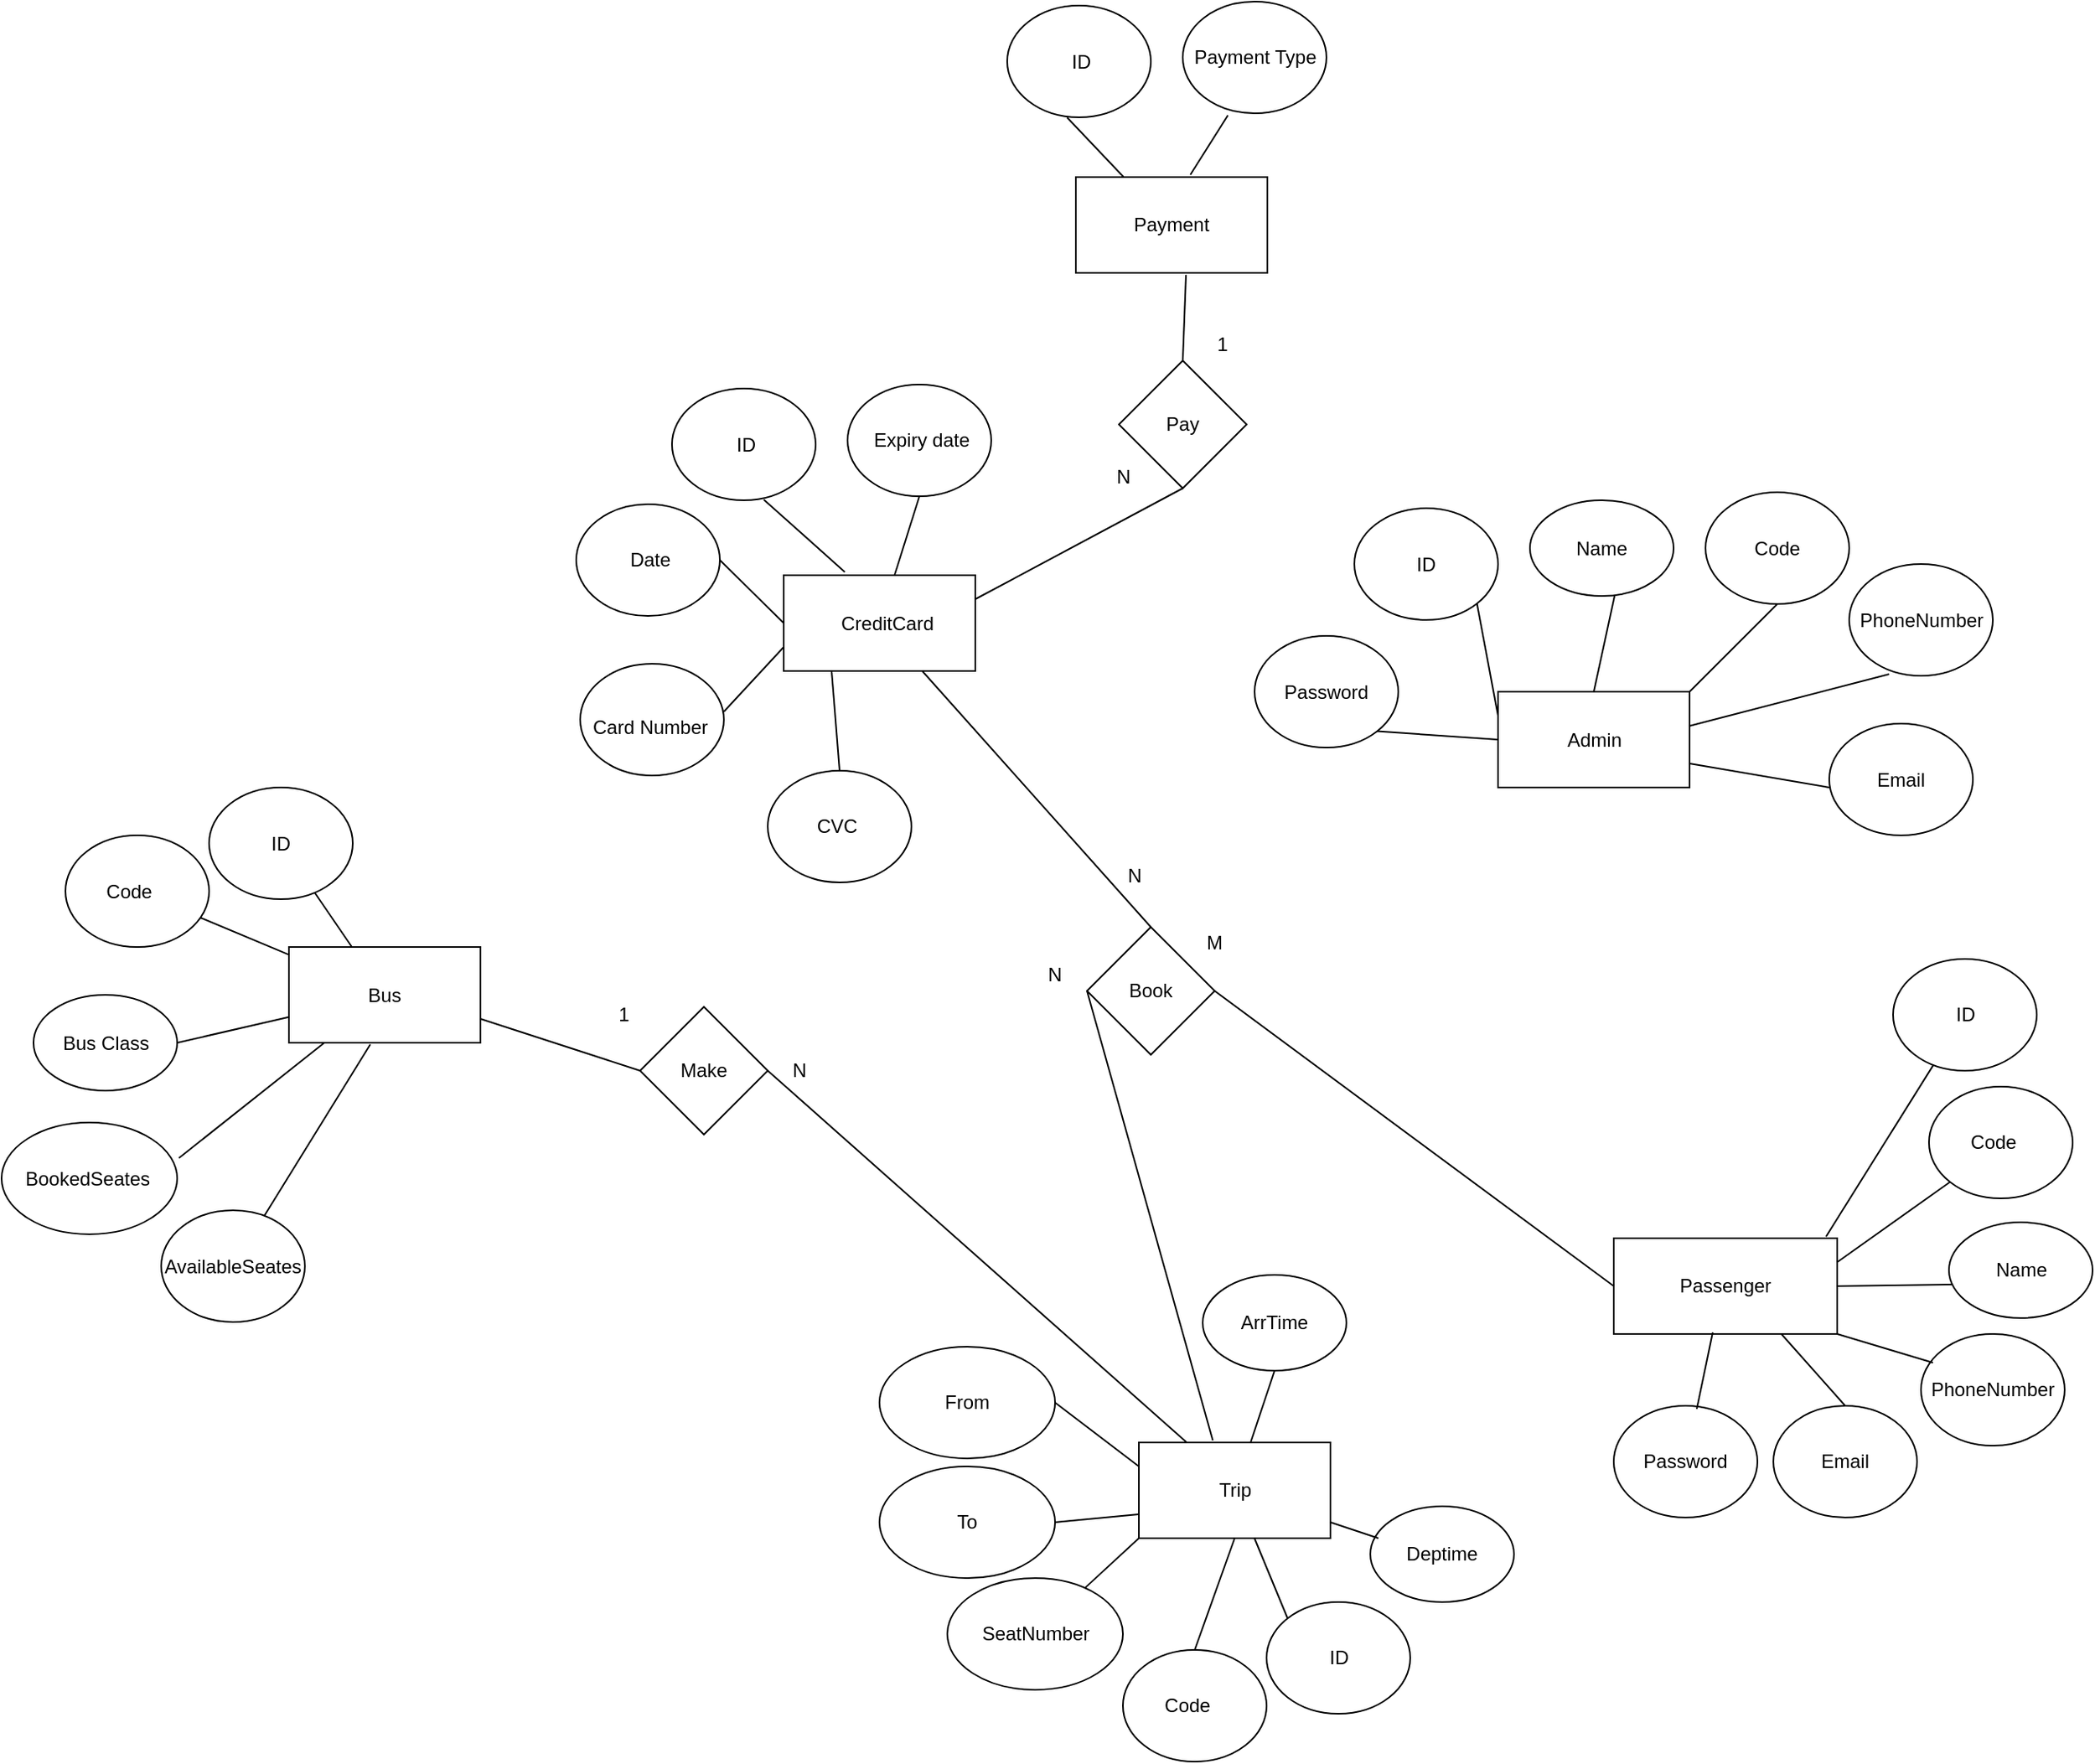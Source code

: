 <mxfile version="14.9.6" type="device"><diagram id="R2lEEEUBdFMjLlhIrx00" name="Page-1"><mxGraphModel dx="2660" dy="2443" grid="1" gridSize="10" guides="1" tooltips="1" connect="1" arrows="1" fold="1" page="1" pageScale="1" pageWidth="850" pageHeight="1100" math="0" shadow="0" extFonts="Permanent Marker^https://fonts.googleapis.com/css?family=Permanent+Marker"><root><mxCell id="0"/><mxCell id="1" parent="0"/><mxCell id="9mJFr_73BweaD-JybxM--1" value="" style="rounded=0;whiteSpace=wrap;html=1;" parent="1" vertex="1"><mxGeometry x="767.5" y="62.5" width="120" height="60" as="geometry"/></mxCell><mxCell id="9mJFr_73BweaD-JybxM--2" value="" style="rounded=0;whiteSpace=wrap;html=1;" parent="1" vertex="1"><mxGeometry x="10" y="222.5" width="120" height="60" as="geometry"/></mxCell><mxCell id="9mJFr_73BweaD-JybxM--4" value="" style="rounded=0;whiteSpace=wrap;html=1;" parent="1" vertex="1"><mxGeometry x="840" y="405" width="140" height="60" as="geometry"/></mxCell><mxCell id="9mJFr_73BweaD-JybxM--5" value="" style="rounded=0;whiteSpace=wrap;html=1;" parent="1" vertex="1"><mxGeometry x="542.5" y="533" width="120" height="60" as="geometry"/></mxCell><mxCell id="9mJFr_73BweaD-JybxM--6" value="Bus&lt;br&gt;" style="text;html=1;strokeColor=none;fillColor=none;align=center;verticalAlign=middle;whiteSpace=wrap;rounded=0;" parent="1" vertex="1"><mxGeometry x="50" y="242.5" width="40" height="20" as="geometry"/></mxCell><mxCell id="9mJFr_73BweaD-JybxM--7" value="Passenger&lt;br&gt;" style="text;html=1;strokeColor=none;fillColor=none;align=center;verticalAlign=middle;whiteSpace=wrap;rounded=0;" parent="1" vertex="1"><mxGeometry x="890" y="425" width="40" height="20" as="geometry"/></mxCell><mxCell id="9mJFr_73BweaD-JybxM--8" value="Admin&lt;br&gt;" style="text;html=1;strokeColor=none;fillColor=none;align=center;verticalAlign=middle;whiteSpace=wrap;rounded=0;" parent="1" vertex="1"><mxGeometry x="807.5" y="82.5" width="40" height="20" as="geometry"/></mxCell><mxCell id="9mJFr_73BweaD-JybxM--11" value="" style="ellipse;whiteSpace=wrap;html=1;" parent="1" vertex="1"><mxGeometry x="-170" y="332.5" width="110" height="70" as="geometry"/></mxCell><mxCell id="9mJFr_73BweaD-JybxM--13" value="" style="ellipse;whiteSpace=wrap;html=1;" parent="1" vertex="1"><mxGeometry x="-150" y="252.5" width="90" height="60" as="geometry"/></mxCell><mxCell id="9mJFr_73BweaD-JybxM--15" value="" style="ellipse;whiteSpace=wrap;html=1;" parent="1" vertex="1"><mxGeometry x="-130" y="152.5" width="90" height="70" as="geometry"/></mxCell><mxCell id="9mJFr_73BweaD-JybxM--16" value="" style="ellipse;whiteSpace=wrap;html=1;" parent="1" vertex="1"><mxGeometry x="-40" y="122.5" width="90" height="70" as="geometry"/></mxCell><mxCell id="9mJFr_73BweaD-JybxM--17" value="ID" style="text;html=1;strokeColor=none;fillColor=none;align=center;verticalAlign=middle;whiteSpace=wrap;rounded=0;" parent="1" vertex="1"><mxGeometry x="-15" y="147.5" width="40" height="20" as="geometry"/></mxCell><mxCell id="9mJFr_73BweaD-JybxM--18" value="Code" style="text;html=1;strokeColor=none;fillColor=none;align=center;verticalAlign=middle;whiteSpace=wrap;rounded=0;" parent="1" vertex="1"><mxGeometry x="-110" y="177.5" width="40" height="20" as="geometry"/></mxCell><mxCell id="9mJFr_73BweaD-JybxM--19" value="Bus Class" style="text;html=1;strokeColor=none;fillColor=none;align=center;verticalAlign=middle;whiteSpace=wrap;rounded=0;" parent="1" vertex="1"><mxGeometry x="-137.5" y="272.5" width="65" height="20" as="geometry"/></mxCell><mxCell id="9mJFr_73BweaD-JybxM--20" value="BookedSeates" style="text;html=1;strokeColor=none;fillColor=none;align=center;verticalAlign=middle;whiteSpace=wrap;rounded=0;" parent="1" vertex="1"><mxGeometry x="-161" y="357.5" width="90" height="20" as="geometry"/></mxCell><mxCell id="9mJFr_73BweaD-JybxM--24" value="" style="ellipse;whiteSpace=wrap;html=1;" parent="1" vertex="1"><mxGeometry x="-70" y="387.5" width="90" height="70" as="geometry"/></mxCell><mxCell id="9mJFr_73BweaD-JybxM--25" value="AvailableSeates" style="text;html=1;strokeColor=none;fillColor=none;align=center;verticalAlign=middle;whiteSpace=wrap;rounded=0;" parent="1" vertex="1"><mxGeometry x="-70" y="412.5" width="90" height="20" as="geometry"/></mxCell><mxCell id="9mJFr_73BweaD-JybxM--27" value="" style="endArrow=none;html=1;" parent="1" source="9mJFr_73BweaD-JybxM--2" target="9mJFr_73BweaD-JybxM--16" edge="1"><mxGeometry width="50" height="50" relative="1" as="geometry"><mxPoint x="-50" y="287.5" as="sourcePoint"/><mxPoint y="237.5" as="targetPoint"/></mxGeometry></mxCell><mxCell id="9mJFr_73BweaD-JybxM--29" value="" style="endArrow=none;html=1;" parent="1" source="9mJFr_73BweaD-JybxM--2" target="9mJFr_73BweaD-JybxM--15" edge="1"><mxGeometry width="50" height="50" relative="1" as="geometry"><mxPoint x="-50" y="277.5" as="sourcePoint"/><mxPoint y="227.5" as="targetPoint"/></mxGeometry></mxCell><mxCell id="9mJFr_73BweaD-JybxM--30" value="" style="endArrow=none;html=1;exitX=1;exitY=0.5;exitDx=0;exitDy=0;" parent="1" source="9mJFr_73BweaD-JybxM--13" target="9mJFr_73BweaD-JybxM--2" edge="1"><mxGeometry width="50" height="50" relative="1" as="geometry"><mxPoint x="350" y="412.5" as="sourcePoint"/><mxPoint x="400" y="362.5" as="targetPoint"/></mxGeometry></mxCell><mxCell id="9mJFr_73BweaD-JybxM--31" value="" style="endArrow=none;html=1;entryX=0.425;entryY=1.017;entryDx=0;entryDy=0;entryPerimeter=0;" parent="1" source="9mJFr_73BweaD-JybxM--24" target="9mJFr_73BweaD-JybxM--2" edge="1"><mxGeometry width="50" height="50" relative="1" as="geometry"><mxPoint x="10" y="392.5" as="sourcePoint"/><mxPoint x="60" y="342.5" as="targetPoint"/></mxGeometry></mxCell><mxCell id="9mJFr_73BweaD-JybxM--32" value="" style="endArrow=none;html=1;exitX=1.01;exitY=0.318;exitDx=0;exitDy=0;exitPerimeter=0;" parent="1" source="9mJFr_73BweaD-JybxM--11" target="9mJFr_73BweaD-JybxM--2" edge="1"><mxGeometry width="50" height="50" relative="1" as="geometry"><mxPoint x="-50" y="352.5" as="sourcePoint"/><mxPoint y="302.5" as="targetPoint"/></mxGeometry></mxCell><mxCell id="9mJFr_73BweaD-JybxM--34" value="" style="ellipse;whiteSpace=wrap;html=1;" parent="1" vertex="1"><mxGeometry x="1050" y="395" width="90" height="60" as="geometry"/></mxCell><mxCell id="9mJFr_73BweaD-JybxM--35" value="" style="ellipse;whiteSpace=wrap;html=1;" parent="1" vertex="1"><mxGeometry x="1037.5" y="310" width="90" height="70" as="geometry"/></mxCell><mxCell id="9mJFr_73BweaD-JybxM--36" value="" style="ellipse;whiteSpace=wrap;html=1;" parent="1" vertex="1"><mxGeometry x="1015" y="230" width="90" height="70" as="geometry"/></mxCell><mxCell id="9mJFr_73BweaD-JybxM--37" value="ID" style="text;html=1;strokeColor=none;fillColor=none;align=center;verticalAlign=middle;whiteSpace=wrap;rounded=0;" parent="1" vertex="1"><mxGeometry x="1042.5" y="255" width="35" height="20" as="geometry"/></mxCell><mxCell id="9mJFr_73BweaD-JybxM--38" value="Code" style="text;html=1;strokeColor=none;fillColor=none;align=center;verticalAlign=middle;whiteSpace=wrap;rounded=0;" parent="1" vertex="1"><mxGeometry x="1057.5" y="335" width="40" height="20" as="geometry"/></mxCell><mxCell id="9mJFr_73BweaD-JybxM--39" value="Name" style="text;html=1;strokeColor=none;fillColor=none;align=center;verticalAlign=middle;whiteSpace=wrap;rounded=0;" parent="1" vertex="1"><mxGeometry x="1062.5" y="415" width="65" height="20" as="geometry"/></mxCell><mxCell id="9mJFr_73BweaD-JybxM--41" value="" style="ellipse;whiteSpace=wrap;html=1;" parent="1" vertex="1"><mxGeometry x="940" y="510" width="90" height="70" as="geometry"/></mxCell><mxCell id="9mJFr_73BweaD-JybxM--42" value="Email" style="text;html=1;strokeColor=none;fillColor=none;align=center;verticalAlign=middle;whiteSpace=wrap;rounded=0;" parent="1" vertex="1"><mxGeometry x="940" y="535" width="90" height="20" as="geometry"/></mxCell><mxCell id="9mJFr_73BweaD-JybxM--47" value="" style="ellipse;whiteSpace=wrap;html=1;" parent="1" vertex="1"><mxGeometry x="840" y="510" width="90" height="70" as="geometry"/></mxCell><mxCell id="9mJFr_73BweaD-JybxM--48" value="Password" style="text;html=1;strokeColor=none;fillColor=none;align=center;verticalAlign=middle;whiteSpace=wrap;rounded=0;" parent="1" vertex="1"><mxGeometry x="840" y="535" width="90" height="20" as="geometry"/></mxCell><mxCell id="9mJFr_73BweaD-JybxM--72" value="" style="ellipse;whiteSpace=wrap;html=1;" parent="1" vertex="1"><mxGeometry x="1032.5" y="465" width="90" height="70" as="geometry"/></mxCell><mxCell id="9mJFr_73BweaD-JybxM--73" value="PhoneNumber" style="text;html=1;strokeColor=none;fillColor=none;align=center;verticalAlign=middle;whiteSpace=wrap;rounded=0;" parent="1" vertex="1"><mxGeometry x="1045" y="490" width="65" height="20" as="geometry"/></mxCell><mxCell id="9mJFr_73BweaD-JybxM--87" value="" style="endArrow=none;html=1;exitX=0.95;exitY=-0.017;exitDx=0;exitDy=0;exitPerimeter=0;" parent="1" source="9mJFr_73BweaD-JybxM--4" target="9mJFr_73BweaD-JybxM--36" edge="1"><mxGeometry width="50" height="50" relative="1" as="geometry"><mxPoint x="710" y="395" as="sourcePoint"/><mxPoint x="760" y="345" as="targetPoint"/></mxGeometry></mxCell><mxCell id="9mJFr_73BweaD-JybxM--88" value="" style="endArrow=none;html=1;entryX=0;entryY=1;entryDx=0;entryDy=0;exitX=1;exitY=0.25;exitDx=0;exitDy=0;" parent="1" source="9mJFr_73BweaD-JybxM--4" target="9mJFr_73BweaD-JybxM--35" edge="1"><mxGeometry width="50" height="50" relative="1" as="geometry"><mxPoint x="1000" y="425" as="sourcePoint"/><mxPoint x="1050" y="375" as="targetPoint"/></mxGeometry></mxCell><mxCell id="9mJFr_73BweaD-JybxM--89" value="" style="endArrow=none;html=1;entryX=0.578;entryY=0.029;entryDx=0;entryDy=0;exitX=0.443;exitY=0.983;exitDx=0;exitDy=0;exitPerimeter=0;entryPerimeter=0;" parent="1" source="9mJFr_73BweaD-JybxM--4" target="9mJFr_73BweaD-JybxM--47" edge="1"><mxGeometry width="50" height="50" relative="1" as="geometry"><mxPoint x="770" y="495" as="sourcePoint"/><mxPoint x="820" y="445" as="targetPoint"/></mxGeometry></mxCell><mxCell id="9mJFr_73BweaD-JybxM--90" value="" style="endArrow=none;html=1;entryX=0.5;entryY=0;entryDx=0;entryDy=0;exitX=0.75;exitY=1;exitDx=0;exitDy=0;" parent="1" source="9mJFr_73BweaD-JybxM--4" target="9mJFr_73BweaD-JybxM--41" edge="1"><mxGeometry width="50" height="50" relative="1" as="geometry"><mxPoint x="810" y="515" as="sourcePoint"/><mxPoint x="860" y="465" as="targetPoint"/></mxGeometry></mxCell><mxCell id="9mJFr_73BweaD-JybxM--91" value="" style="endArrow=none;html=1;exitX=1;exitY=1;exitDx=0;exitDy=0;entryX=0.083;entryY=0.257;entryDx=0;entryDy=0;entryPerimeter=0;" parent="1" source="9mJFr_73BweaD-JybxM--4" target="9mJFr_73BweaD-JybxM--72" edge="1"><mxGeometry width="50" height="50" relative="1" as="geometry"><mxPoint x="990" y="475" as="sourcePoint"/><mxPoint x="1040" y="425" as="targetPoint"/></mxGeometry></mxCell><mxCell id="9mJFr_73BweaD-JybxM--92" value="" style="endArrow=none;html=1;exitX=1;exitY=0.5;exitDx=0;exitDy=0;entryX=0.022;entryY=0.65;entryDx=0;entryDy=0;entryPerimeter=0;" parent="1" source="9mJFr_73BweaD-JybxM--4" target="9mJFr_73BweaD-JybxM--34" edge="1"><mxGeometry width="50" height="50" relative="1" as="geometry"><mxPoint x="1000" y="465" as="sourcePoint"/><mxPoint x="1050" y="415" as="targetPoint"/></mxGeometry></mxCell><mxCell id="9mJFr_73BweaD-JybxM--93" value="" style="ellipse;whiteSpace=wrap;html=1;" parent="1" vertex="1"><mxGeometry x="422.5" y="618" width="110" height="70" as="geometry"/></mxCell><mxCell id="9mJFr_73BweaD-JybxM--94" value="" style="ellipse;whiteSpace=wrap;html=1;" parent="1" vertex="1"><mxGeometry x="687.5" y="573" width="90" height="60" as="geometry"/></mxCell><mxCell id="9mJFr_73BweaD-JybxM--95" value="" style="ellipse;whiteSpace=wrap;html=1;" parent="1" vertex="1"><mxGeometry x="532.5" y="663" width="90" height="70" as="geometry"/></mxCell><mxCell id="9mJFr_73BweaD-JybxM--96" value="" style="ellipse;whiteSpace=wrap;html=1;" parent="1" vertex="1"><mxGeometry x="622.5" y="633" width="90" height="70" as="geometry"/></mxCell><mxCell id="9mJFr_73BweaD-JybxM--97" value="ID" style="text;html=1;strokeColor=none;fillColor=none;align=center;verticalAlign=middle;whiteSpace=wrap;rounded=0;" parent="1" vertex="1"><mxGeometry x="647.5" y="658" width="40" height="20" as="geometry"/></mxCell><mxCell id="9mJFr_73BweaD-JybxM--98" value="Code" style="text;html=1;strokeColor=none;fillColor=none;align=center;verticalAlign=middle;whiteSpace=wrap;rounded=0;" parent="1" vertex="1"><mxGeometry x="552.5" y="688" width="40" height="20" as="geometry"/></mxCell><mxCell id="9mJFr_73BweaD-JybxM--99" value="Deptime" style="text;html=1;strokeColor=none;fillColor=none;align=center;verticalAlign=middle;whiteSpace=wrap;rounded=0;" parent="1" vertex="1"><mxGeometry x="700" y="593" width="65" height="20" as="geometry"/></mxCell><mxCell id="9mJFr_73BweaD-JybxM--100" value="SeatNumber" style="text;html=1;strokeColor=none;fillColor=none;align=center;verticalAlign=middle;whiteSpace=wrap;rounded=0;" parent="1" vertex="1"><mxGeometry x="432.5" y="643" width="90" height="20" as="geometry"/></mxCell><mxCell id="9mJFr_73BweaD-JybxM--103" value="" style="endArrow=none;html=1;entryX=0.5;entryY=1;entryDx=0;entryDy=0;exitX=0.5;exitY=0;exitDx=0;exitDy=0;" parent="1" source="9mJFr_73BweaD-JybxM--95" target="9mJFr_73BweaD-JybxM--5" edge="1"><mxGeometry width="50" height="50" relative="1" as="geometry"><mxPoint x="562.5" y="663" as="sourcePoint"/><mxPoint x="612.5" y="613" as="targetPoint"/></mxGeometry></mxCell><mxCell id="9mJFr_73BweaD-JybxM--104" value="" style="endArrow=none;html=1;entryX=0;entryY=1;entryDx=0;entryDy=0;" parent="1" source="9mJFr_73BweaD-JybxM--93" target="9mJFr_73BweaD-JybxM--5" edge="1"><mxGeometry width="50" height="50" relative="1" as="geometry"><mxPoint x="482.5" y="613" as="sourcePoint"/><mxPoint x="532.5" y="563" as="targetPoint"/></mxGeometry></mxCell><mxCell id="9mJFr_73BweaD-JybxM--106" value="" style="endArrow=none;html=1;exitX=0;exitY=0;exitDx=0;exitDy=0;" parent="1" source="9mJFr_73BweaD-JybxM--96" target="9mJFr_73BweaD-JybxM--5" edge="1"><mxGeometry width="50" height="50" relative="1" as="geometry"><mxPoint x="612.5" y="653" as="sourcePoint"/><mxPoint x="662.5" y="603" as="targetPoint"/></mxGeometry></mxCell><mxCell id="9mJFr_73BweaD-JybxM--108" value="" style="endArrow=none;html=1;entryX=0.056;entryY=0.333;entryDx=0;entryDy=0;entryPerimeter=0;" parent="1" source="9mJFr_73BweaD-JybxM--5" target="9mJFr_73BweaD-JybxM--94" edge="1"><mxGeometry width="50" height="50" relative="1" as="geometry"><mxPoint x="652.5" y="613" as="sourcePoint"/><mxPoint x="702.5" y="563" as="targetPoint"/></mxGeometry></mxCell><mxCell id="9mJFr_73BweaD-JybxM--109" value="" style="ellipse;whiteSpace=wrap;html=1;" parent="1" vertex="1"><mxGeometry x="787.5" y="-57.5" width="90" height="60" as="geometry"/></mxCell><mxCell id="9mJFr_73BweaD-JybxM--110" value="" style="ellipse;whiteSpace=wrap;html=1;" parent="1" vertex="1"><mxGeometry x="677.5" y="-52.5" width="90" height="70" as="geometry"/></mxCell><mxCell id="9mJFr_73BweaD-JybxM--111" value="ID" style="text;html=1;strokeColor=none;fillColor=none;align=center;verticalAlign=middle;whiteSpace=wrap;rounded=0;" parent="1" vertex="1"><mxGeometry x="705" y="-27.5" width="35" height="20" as="geometry"/></mxCell><mxCell id="9mJFr_73BweaD-JybxM--112" value="Name" style="text;html=1;strokeColor=none;fillColor=none;align=center;verticalAlign=middle;whiteSpace=wrap;rounded=0;" parent="1" vertex="1"><mxGeometry x="800" y="-37.5" width="65" height="20" as="geometry"/></mxCell><mxCell id="9mJFr_73BweaD-JybxM--113" value="" style="ellipse;whiteSpace=wrap;html=1;" parent="1" vertex="1"><mxGeometry x="987.5" y="-17.5" width="90" height="70" as="geometry"/></mxCell><mxCell id="9mJFr_73BweaD-JybxM--114" value="PhoneNumber" style="text;html=1;strokeColor=none;fillColor=none;align=center;verticalAlign=middle;whiteSpace=wrap;rounded=0;" parent="1" vertex="1"><mxGeometry x="987.5" y="7.5" width="90" height="20" as="geometry"/></mxCell><mxCell id="9mJFr_73BweaD-JybxM--115" value="" style="ellipse;whiteSpace=wrap;html=1;" parent="1" vertex="1"><mxGeometry x="615" y="27.5" width="90" height="70" as="geometry"/></mxCell><mxCell id="9mJFr_73BweaD-JybxM--116" value="Password" style="text;html=1;strokeColor=none;fillColor=none;align=center;verticalAlign=middle;whiteSpace=wrap;rounded=0;" parent="1" vertex="1"><mxGeometry x="615" y="52.5" width="90" height="20" as="geometry"/></mxCell><mxCell id="9mJFr_73BweaD-JybxM--117" value="" style="ellipse;whiteSpace=wrap;html=1;" parent="1" vertex="1"><mxGeometry x="897.5" y="-62.5" width="90" height="70" as="geometry"/></mxCell><mxCell id="9mJFr_73BweaD-JybxM--118" value="Code" style="text;html=1;strokeColor=none;fillColor=none;align=center;verticalAlign=middle;whiteSpace=wrap;rounded=0;" parent="1" vertex="1"><mxGeometry x="910" y="-37.5" width="65" height="20" as="geometry"/></mxCell><mxCell id="9mJFr_73BweaD-JybxM--119" value="" style="endArrow=none;html=1;entryX=0.278;entryY=0.986;entryDx=0;entryDy=0;entryPerimeter=0;exitX=0.998;exitY=0.358;exitDx=0;exitDy=0;exitPerimeter=0;" parent="1" source="9mJFr_73BweaD-JybxM--1" target="9mJFr_73BweaD-JybxM--113" edge="1"><mxGeometry width="50" height="50" relative="1" as="geometry"><mxPoint x="977.5" y="112.5" as="sourcePoint"/><mxPoint x="1027.5" y="62.5" as="targetPoint"/></mxGeometry></mxCell><mxCell id="9mJFr_73BweaD-JybxM--120" value="" style="endArrow=none;html=1;entryX=0.5;entryY=1;entryDx=0;entryDy=0;exitX=1;exitY=0;exitDx=0;exitDy=0;" parent="1" source="9mJFr_73BweaD-JybxM--1" target="9mJFr_73BweaD-JybxM--117" edge="1"><mxGeometry width="50" height="50" relative="1" as="geometry"><mxPoint x="877.5" y="62.5" as="sourcePoint"/><mxPoint x="927.5" y="2.5" as="targetPoint"/></mxGeometry></mxCell><mxCell id="9mJFr_73BweaD-JybxM--121" value="" style="endArrow=none;html=1;entryX=0.589;entryY=1;entryDx=0;entryDy=0;entryPerimeter=0;exitX=0.5;exitY=0;exitDx=0;exitDy=0;" parent="1" source="9mJFr_73BweaD-JybxM--1" target="9mJFr_73BweaD-JybxM--109" edge="1"><mxGeometry width="50" height="50" relative="1" as="geometry"><mxPoint x="797.5" y="62.5" as="sourcePoint"/><mxPoint x="847.5" y="12.5" as="targetPoint"/></mxGeometry></mxCell><mxCell id="9mJFr_73BweaD-JybxM--122" value="" style="endArrow=none;html=1;entryX=1;entryY=1;entryDx=0;entryDy=0;exitX=0;exitY=0.25;exitDx=0;exitDy=0;" parent="1" source="9mJFr_73BweaD-JybxM--1" target="9mJFr_73BweaD-JybxM--110" edge="1"><mxGeometry width="50" height="50" relative="1" as="geometry"><mxPoint x="757.5" y="82.5" as="sourcePoint"/><mxPoint x="807.5" y="32.5" as="targetPoint"/></mxGeometry></mxCell><mxCell id="9mJFr_73BweaD-JybxM--123" value="" style="endArrow=none;html=1;exitX=1;exitY=1;exitDx=0;exitDy=0;entryX=0;entryY=0.5;entryDx=0;entryDy=0;" parent="1" source="9mJFr_73BweaD-JybxM--115" target="9mJFr_73BweaD-JybxM--1" edge="1"><mxGeometry width="50" height="50" relative="1" as="geometry"><mxPoint x="707.5" y="142.5" as="sourcePoint"/><mxPoint x="757.5" y="92.5" as="targetPoint"/></mxGeometry></mxCell><mxCell id="9mJFr_73BweaD-JybxM--124" value="" style="rhombus;whiteSpace=wrap;html=1;" parent="1" vertex="1"><mxGeometry x="230" y="260" width="80" height="80" as="geometry"/></mxCell><mxCell id="9mJFr_73BweaD-JybxM--125" value="Make" style="text;html=1;strokeColor=none;fillColor=none;align=center;verticalAlign=middle;whiteSpace=wrap;rounded=0;" parent="1" vertex="1"><mxGeometry x="250" y="290" width="40" height="20" as="geometry"/></mxCell><mxCell id="9mJFr_73BweaD-JybxM--131" value="N" style="text;html=1;strokeColor=none;fillColor=none;align=center;verticalAlign=middle;whiteSpace=wrap;rounded=0;" parent="1" vertex="1"><mxGeometry x="310" y="290" width="40" height="20" as="geometry"/></mxCell><mxCell id="9mJFr_73BweaD-JybxM--142" value="" style="rounded=0;whiteSpace=wrap;html=1;" parent="1" vertex="1"><mxGeometry x="320" y="-10.5" width="120" height="60" as="geometry"/></mxCell><mxCell id="9mJFr_73BweaD-JybxM--143" value="CreditCard" style="text;html=1;strokeColor=none;fillColor=none;align=center;verticalAlign=middle;whiteSpace=wrap;rounded=0;" parent="1" vertex="1"><mxGeometry x="340" y="9.5" width="90" height="20" as="geometry"/></mxCell><mxCell id="9mJFr_73BweaD-JybxM--144" value="" style="ellipse;whiteSpace=wrap;html=1;" parent="1" vertex="1"><mxGeometry x="192.5" y="45" width="90" height="70" as="geometry"/></mxCell><mxCell id="9mJFr_73BweaD-JybxM--145" value="Card Number" style="text;html=1;strokeColor=none;fillColor=none;align=center;verticalAlign=middle;whiteSpace=wrap;rounded=0;" parent="1" vertex="1"><mxGeometry x="190" y="75" width="92.5" height="20" as="geometry"/></mxCell><mxCell id="9mJFr_73BweaD-JybxM--146" value="" style="ellipse;whiteSpace=wrap;html=1;" parent="1" vertex="1"><mxGeometry x="310" y="112" width="90" height="70" as="geometry"/></mxCell><mxCell id="9mJFr_73BweaD-JybxM--147" value="CVC&lt;span style=&quot;white-space: pre&quot;&gt;&#9;&lt;/span&gt;" style="text;html=1;strokeColor=none;fillColor=none;align=center;verticalAlign=middle;whiteSpace=wrap;rounded=0;" parent="1" vertex="1"><mxGeometry x="350" y="137" width="35" height="20" as="geometry"/></mxCell><mxCell id="9mJFr_73BweaD-JybxM--148" value="" style="ellipse;whiteSpace=wrap;html=1;" parent="1" vertex="1"><mxGeometry x="360" y="-130" width="90" height="70" as="geometry"/></mxCell><mxCell id="9mJFr_73BweaD-JybxM--149" value="Expiry date" style="text;html=1;strokeColor=none;fillColor=none;align=center;verticalAlign=middle;whiteSpace=wrap;rounded=0;" parent="1" vertex="1"><mxGeometry x="375" y="-105" width="62.5" height="20" as="geometry"/></mxCell><mxCell id="9mJFr_73BweaD-JybxM--153" value="" style="ellipse;whiteSpace=wrap;html=1;" parent="1" vertex="1"><mxGeometry x="190" y="-55" width="90" height="70" as="geometry"/></mxCell><mxCell id="9mJFr_73BweaD-JybxM--154" value="Date" style="text;html=1;strokeColor=none;fillColor=none;align=center;verticalAlign=middle;whiteSpace=wrap;rounded=0;" parent="1" vertex="1"><mxGeometry x="205" y="-30" width="62.5" height="20" as="geometry"/></mxCell><mxCell id="9mJFr_73BweaD-JybxM--155" value="" style="endArrow=none;html=1;entryX=0.25;entryY=1;entryDx=0;entryDy=0;exitX=0.5;exitY=0;exitDx=0;exitDy=0;" parent="1" source="9mJFr_73BweaD-JybxM--146" target="9mJFr_73BweaD-JybxM--142" edge="1"><mxGeometry width="50" height="50" relative="1" as="geometry"><mxPoint x="300" y="72" as="sourcePoint"/><mxPoint x="353.211" y="80" as="targetPoint"/></mxGeometry></mxCell><mxCell id="9mJFr_73BweaD-JybxM--157" value="" style="endArrow=none;html=1;entryX=0.5;entryY=1;entryDx=0;entryDy=0;" parent="1" source="9mJFr_73BweaD-JybxM--142" target="9mJFr_73BweaD-JybxM--148" edge="1"><mxGeometry width="50" height="50" relative="1" as="geometry"><mxPoint x="560" y="62" as="sourcePoint"/><mxPoint x="610" y="12" as="targetPoint"/></mxGeometry></mxCell><mxCell id="9mJFr_73BweaD-JybxM--160" value="" style="endArrow=none;html=1;exitX=1;exitY=0.5;exitDx=0;exitDy=0;entryX=0;entryY=0.5;entryDx=0;entryDy=0;" parent="1" source="9mJFr_73BweaD-JybxM--153" target="9mJFr_73BweaD-JybxM--142" edge="1"><mxGeometry width="50" height="50" relative="1" as="geometry"><mxPoint x="290" y="-8" as="sourcePoint"/><mxPoint x="750" y="-28" as="targetPoint"/></mxGeometry></mxCell><mxCell id="9mJFr_73BweaD-JybxM--161" value="" style="endArrow=none;html=1;entryX=0;entryY=0.75;entryDx=0;entryDy=0;exitX=1;exitY=0;exitDx=0;exitDy=0;" parent="1" source="9mJFr_73BweaD-JybxM--145" target="9mJFr_73BweaD-JybxM--142" edge="1"><mxGeometry width="50" height="50" relative="1" as="geometry"><mxPoint x="100" y="72" as="sourcePoint"/><mxPoint x="150" y="22" as="targetPoint"/></mxGeometry></mxCell><mxCell id="9mJFr_73BweaD-JybxM--165" value="" style="endArrow=none;html=1;entryX=0.5;entryY=0;entryDx=0;entryDy=0;" parent="1" source="9mJFr_73BweaD-JybxM--142" target="HTfSWL-sla3EVVsMuqQ_-8" edge="1"><mxGeometry width="50" height="50" relative="1" as="geometry"><mxPoint x="410" y="350" as="sourcePoint"/><mxPoint x="600" y="360" as="targetPoint"/></mxGeometry></mxCell><mxCell id="9mJFr_73BweaD-JybxM--166" value="" style="ellipse;whiteSpace=wrap;html=1;" parent="1" vertex="1"><mxGeometry x="380" y="548" width="110" height="70" as="geometry"/></mxCell><mxCell id="9mJFr_73BweaD-JybxM--167" value="To" style="text;html=1;strokeColor=none;fillColor=none;align=center;verticalAlign=middle;whiteSpace=wrap;rounded=0;" parent="1" vertex="1"><mxGeometry x="390" y="573" width="90" height="20" as="geometry"/></mxCell><mxCell id="9mJFr_73BweaD-JybxM--168" value="" style="ellipse;whiteSpace=wrap;html=1;" parent="1" vertex="1"><mxGeometry x="380" y="473" width="110" height="70" as="geometry"/></mxCell><mxCell id="9mJFr_73BweaD-JybxM--169" value="From" style="text;html=1;strokeColor=none;fillColor=none;align=center;verticalAlign=middle;whiteSpace=wrap;rounded=0;" parent="1" vertex="1"><mxGeometry x="390" y="498" width="90" height="20" as="geometry"/></mxCell><mxCell id="9mJFr_73BweaD-JybxM--170" value="" style="endArrow=none;html=1;exitX=1;exitY=0.5;exitDx=0;exitDy=0;entryX=0;entryY=0.25;entryDx=0;entryDy=0;" parent="1" source="9mJFr_73BweaD-JybxM--168" target="9mJFr_73BweaD-JybxM--5" edge="1"><mxGeometry width="50" height="50" relative="1" as="geometry"><mxPoint x="482.5" y="483" as="sourcePoint"/><mxPoint x="532.5" y="433" as="targetPoint"/></mxGeometry></mxCell><mxCell id="9mJFr_73BweaD-JybxM--171" value="" style="endArrow=none;html=1;entryX=0;entryY=0.75;entryDx=0;entryDy=0;exitX=1;exitY=0.5;exitDx=0;exitDy=0;" parent="1" source="9mJFr_73BweaD-JybxM--166" target="9mJFr_73BweaD-JybxM--5" edge="1"><mxGeometry width="50" height="50" relative="1" as="geometry"><mxPoint x="92.5" y="693" as="sourcePoint"/><mxPoint x="142.5" y="643" as="targetPoint"/></mxGeometry></mxCell><mxCell id="9mJFr_73BweaD-JybxM--181" value="" style="endArrow=none;html=1;exitX=1;exitY=0.75;exitDx=0;exitDy=0;entryX=0;entryY=0.5;entryDx=0;entryDy=0;" parent="1" source="9mJFr_73BweaD-JybxM--2" target="9mJFr_73BweaD-JybxM--124" edge="1"><mxGeometry width="50" height="50" relative="1" as="geometry"><mxPoint x="20" y="260" as="sourcePoint"/><mxPoint x="70" y="210" as="targetPoint"/></mxGeometry></mxCell><mxCell id="9mJFr_73BweaD-JybxM--185" value="1" style="text;html=1;strokeColor=none;fillColor=none;align=center;verticalAlign=middle;whiteSpace=wrap;rounded=0;" parent="1" vertex="1"><mxGeometry x="200" y="255" width="40" height="20" as="geometry"/></mxCell><mxCell id="9mJFr_73BweaD-JybxM--186" value="" style="ellipse;whiteSpace=wrap;html=1;" parent="1" vertex="1"><mxGeometry x="582.5" y="428" width="90" height="60" as="geometry"/></mxCell><mxCell id="9mJFr_73BweaD-JybxM--187" value="ArrTime" style="text;html=1;strokeColor=none;fillColor=none;align=center;verticalAlign=middle;whiteSpace=wrap;rounded=0;" parent="1" vertex="1"><mxGeometry x="595" y="448" width="65" height="20" as="geometry"/></mxCell><mxCell id="9mJFr_73BweaD-JybxM--188" value="" style="endArrow=none;html=1;entryX=0.5;entryY=1;entryDx=0;entryDy=0;" parent="1" source="9mJFr_73BweaD-JybxM--5" target="9mJFr_73BweaD-JybxM--186" edge="1"><mxGeometry width="50" height="50" relative="1" as="geometry"><mxPoint x="532.5" y="473" as="sourcePoint"/><mxPoint x="582.5" y="438" as="targetPoint"/></mxGeometry></mxCell><mxCell id="HTfSWL-sla3EVVsMuqQ_-4" value="Trip" style="text;html=1;strokeColor=none;fillColor=none;align=center;verticalAlign=middle;whiteSpace=wrap;rounded=0;" parent="1" vertex="1"><mxGeometry x="582.5" y="553" width="40" height="20" as="geometry"/></mxCell><mxCell id="HTfSWL-sla3EVVsMuqQ_-5" value="" style="endArrow=none;html=1;entryX=1;entryY=0.5;entryDx=0;entryDy=0;exitX=0.25;exitY=0;exitDx=0;exitDy=0;" parent="1" source="9mJFr_73BweaD-JybxM--5" target="9mJFr_73BweaD-JybxM--124" edge="1"><mxGeometry width="50" height="50" relative="1" as="geometry"><mxPoint x="450" y="460" as="sourcePoint"/><mxPoint x="500" y="410" as="targetPoint"/></mxGeometry></mxCell><mxCell id="HTfSWL-sla3EVVsMuqQ_-8" value="" style="rhombus;whiteSpace=wrap;html=1;" parent="1" vertex="1"><mxGeometry x="510" y="210" width="80" height="80" as="geometry"/></mxCell><mxCell id="HTfSWL-sla3EVVsMuqQ_-9" value="Book" style="text;html=1;strokeColor=none;fillColor=none;align=center;verticalAlign=middle;whiteSpace=wrap;rounded=0;" parent="1" vertex="1"><mxGeometry x="530" y="240" width="40" height="20" as="geometry"/></mxCell><mxCell id="HTfSWL-sla3EVVsMuqQ_-10" value="N" style="text;html=1;strokeColor=none;fillColor=none;align=center;verticalAlign=middle;whiteSpace=wrap;rounded=0;" parent="1" vertex="1"><mxGeometry x="470" y="230" width="40" height="20" as="geometry"/></mxCell><mxCell id="HTfSWL-sla3EVVsMuqQ_-11" value="M" style="text;html=1;strokeColor=none;fillColor=none;align=center;verticalAlign=middle;whiteSpace=wrap;rounded=0;" parent="1" vertex="1"><mxGeometry x="570" y="210" width="40" height="20" as="geometry"/></mxCell><mxCell id="HTfSWL-sla3EVVsMuqQ_-12" value="" style="endArrow=none;html=1;exitX=0.386;exitY=-0.02;exitDx=0;exitDy=0;entryX=0;entryY=0.5;entryDx=0;entryDy=0;exitPerimeter=0;" parent="1" source="9mJFr_73BweaD-JybxM--5" target="HTfSWL-sla3EVVsMuqQ_-8" edge="1"><mxGeometry width="50" height="50" relative="1" as="geometry"><mxPoint x="450" y="340" as="sourcePoint"/><mxPoint x="500" y="290" as="targetPoint"/></mxGeometry></mxCell><mxCell id="HTfSWL-sla3EVVsMuqQ_-17" value="" style="endArrow=none;html=1;entryX=0;entryY=0.5;entryDx=0;entryDy=0;exitX=1;exitY=0.5;exitDx=0;exitDy=0;" parent="1" source="HTfSWL-sla3EVVsMuqQ_-8" target="9mJFr_73BweaD-JybxM--4" edge="1"><mxGeometry width="50" height="50" relative="1" as="geometry"><mxPoint x="900" y="560" as="sourcePoint"/><mxPoint x="950" y="510" as="targetPoint"/></mxGeometry></mxCell><mxCell id="HTfSWL-sla3EVVsMuqQ_-18" value="N" style="text;html=1;strokeColor=none;fillColor=none;align=center;verticalAlign=middle;whiteSpace=wrap;rounded=0;" parent="1" vertex="1"><mxGeometry x="520" y="167.5" width="40" height="20" as="geometry"/></mxCell><mxCell id="bbBGX4NT_TkC27kWuESI-1" value="" style="ellipse;whiteSpace=wrap;html=1;" vertex="1" parent="1"><mxGeometry x="975" y="82.5" width="90" height="70" as="geometry"/></mxCell><mxCell id="bbBGX4NT_TkC27kWuESI-2" value="Email" style="text;html=1;strokeColor=none;fillColor=none;align=center;verticalAlign=middle;whiteSpace=wrap;rounded=0;" vertex="1" parent="1"><mxGeometry x="975" y="107.5" width="90" height="20" as="geometry"/></mxCell><mxCell id="bbBGX4NT_TkC27kWuESI-3" value="" style="endArrow=none;html=1;entryX=0;entryY=0.75;entryDx=0;entryDy=0;exitX=1;exitY=0.75;exitDx=0;exitDy=0;" edge="1" parent="1" source="9mJFr_73BweaD-JybxM--1" target="bbBGX4NT_TkC27kWuESI-2"><mxGeometry width="50" height="50" relative="1" as="geometry"><mxPoint x="897.5" y="117.5" as="sourcePoint"/><mxPoint x="1022.52" y="61.52" as="targetPoint"/></mxGeometry></mxCell><mxCell id="bbBGX4NT_TkC27kWuESI-4" value="" style="ellipse;whiteSpace=wrap;html=1;" vertex="1" parent="1"><mxGeometry x="250" y="-127.5" width="90" height="70" as="geometry"/></mxCell><mxCell id="bbBGX4NT_TkC27kWuESI-5" value="ID" style="text;html=1;strokeColor=none;fillColor=none;align=center;verticalAlign=middle;whiteSpace=wrap;rounded=0;" vertex="1" parent="1"><mxGeometry x="265" y="-102.5" width="62.5" height="20" as="geometry"/></mxCell><mxCell id="bbBGX4NT_TkC27kWuESI-6" value="" style="endArrow=none;html=1;entryX=0.639;entryY=0.994;entryDx=0;entryDy=0;entryPerimeter=0;exitX=0.319;exitY=-0.034;exitDx=0;exitDy=0;exitPerimeter=0;" edge="1" parent="1" source="9mJFr_73BweaD-JybxM--142" target="bbBGX4NT_TkC27kWuESI-4"><mxGeometry width="50" height="50" relative="1" as="geometry"><mxPoint x="402.426" y="-0.5" as="sourcePoint"/><mxPoint x="425.0" y="-55" as="targetPoint"/></mxGeometry></mxCell><mxCell id="bbBGX4NT_TkC27kWuESI-7" value="" style="rounded=0;whiteSpace=wrap;html=1;" vertex="1" parent="1"><mxGeometry x="503" y="-260" width="120" height="60" as="geometry"/></mxCell><mxCell id="bbBGX4NT_TkC27kWuESI-8" value="Payment" style="text;html=1;strokeColor=none;fillColor=none;align=center;verticalAlign=middle;whiteSpace=wrap;rounded=0;" vertex="1" parent="1"><mxGeometry x="543" y="-240" width="40" height="20" as="geometry"/></mxCell><mxCell id="bbBGX4NT_TkC27kWuESI-11" value="" style="rhombus;whiteSpace=wrap;html=1;" vertex="1" parent="1"><mxGeometry x="530" y="-145" width="80" height="80" as="geometry"/></mxCell><mxCell id="bbBGX4NT_TkC27kWuESI-12" value="Pay" style="text;html=1;strokeColor=none;fillColor=none;align=center;verticalAlign=middle;whiteSpace=wrap;rounded=0;" vertex="1" parent="1"><mxGeometry x="550" y="-115" width="40" height="20" as="geometry"/></mxCell><mxCell id="bbBGX4NT_TkC27kWuESI-13" value="" style="endArrow=none;html=1;entryX=0.575;entryY=1.021;entryDx=0;entryDy=0;entryPerimeter=0;exitX=0.5;exitY=0;exitDx=0;exitDy=0;" edge="1" parent="1" source="bbBGX4NT_TkC27kWuESI-11" target="bbBGX4NT_TkC27kWuESI-7"><mxGeometry width="50" height="50" relative="1" as="geometry"><mxPoint x="520" y="-140" as="sourcePoint"/><mxPoint x="570" y="-190" as="targetPoint"/></mxGeometry></mxCell><mxCell id="bbBGX4NT_TkC27kWuESI-14" value="" style="endArrow=none;html=1;exitX=1;exitY=0.25;exitDx=0;exitDy=0;entryX=0.5;entryY=1;entryDx=0;entryDy=0;" edge="1" parent="1" source="9mJFr_73BweaD-JybxM--142" target="bbBGX4NT_TkC27kWuESI-11"><mxGeometry width="50" height="50" relative="1" as="geometry"><mxPoint x="500" as="sourcePoint"/><mxPoint x="550" y="-50" as="targetPoint"/></mxGeometry></mxCell><mxCell id="bbBGX4NT_TkC27kWuESI-15" value="1" style="text;html=1;strokeColor=none;fillColor=none;align=center;verticalAlign=middle;whiteSpace=wrap;rounded=0;" vertex="1" parent="1"><mxGeometry x="575" y="-165" width="40" height="20" as="geometry"/></mxCell><mxCell id="bbBGX4NT_TkC27kWuESI-16" value="N" style="text;html=1;strokeColor=none;fillColor=none;align=center;verticalAlign=middle;whiteSpace=wrap;rounded=0;" vertex="1" parent="1"><mxGeometry x="513" y="-82" width="40" height="20" as="geometry"/></mxCell><mxCell id="bbBGX4NT_TkC27kWuESI-17" value="" style="ellipse;whiteSpace=wrap;html=1;" vertex="1" parent="1"><mxGeometry x="570" y="-370" width="90" height="70" as="geometry"/></mxCell><mxCell id="bbBGX4NT_TkC27kWuESI-18" value="Payment Type" style="text;html=1;strokeColor=none;fillColor=none;align=center;verticalAlign=middle;whiteSpace=wrap;rounded=0;" vertex="1" parent="1"><mxGeometry x="572.5" y="-345" width="85" height="20" as="geometry"/></mxCell><mxCell id="bbBGX4NT_TkC27kWuESI-19" value="" style="ellipse;whiteSpace=wrap;html=1;" vertex="1" parent="1"><mxGeometry x="460" y="-367.5" width="90" height="70" as="geometry"/></mxCell><mxCell id="bbBGX4NT_TkC27kWuESI-20" value="ID" style="text;html=1;strokeColor=none;fillColor=none;align=center;verticalAlign=middle;whiteSpace=wrap;rounded=0;" vertex="1" parent="1"><mxGeometry x="475" y="-342.5" width="62.5" height="20" as="geometry"/></mxCell><mxCell id="bbBGX4NT_TkC27kWuESI-21" value="" style="endArrow=none;html=1;entryX=0.417;entryY=1.002;entryDx=0;entryDy=0;entryPerimeter=0;exitX=0.25;exitY=0;exitDx=0;exitDy=0;" edge="1" parent="1" source="bbBGX4NT_TkC27kWuESI-7" target="bbBGX4NT_TkC27kWuESI-19"><mxGeometry width="50" height="50" relative="1" as="geometry"><mxPoint x="340" y="-210" as="sourcePoint"/><mxPoint x="390" y="-260" as="targetPoint"/></mxGeometry></mxCell><mxCell id="bbBGX4NT_TkC27kWuESI-22" value="" style="endArrow=none;html=1;entryX=0.314;entryY=1.018;entryDx=0;entryDy=0;entryPerimeter=0;exitX=0.598;exitY=-0.025;exitDx=0;exitDy=0;exitPerimeter=0;" edge="1" parent="1" source="bbBGX4NT_TkC27kWuESI-7" target="bbBGX4NT_TkC27kWuESI-17"><mxGeometry width="50" height="50" relative="1" as="geometry"><mxPoint x="380" y="-220" as="sourcePoint"/><mxPoint x="430" y="-270" as="targetPoint"/></mxGeometry></mxCell></root></mxGraphModel></diagram></mxfile>